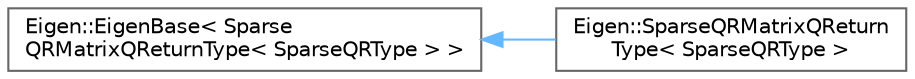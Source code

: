 digraph "类继承关系图"
{
 // LATEX_PDF_SIZE
  bgcolor="transparent";
  edge [fontname=Helvetica,fontsize=10,labelfontname=Helvetica,labelfontsize=10];
  node [fontname=Helvetica,fontsize=10,shape=box,height=0.2,width=0.4];
  rankdir="LR";
  Node0 [id="Node000000",label="Eigen::EigenBase\< Sparse\lQRMatrixQReturnType\< SparseQRType \> \>",height=0.2,width=0.4,color="grey40", fillcolor="white", style="filled",URL="$struct_eigen_1_1_eigen_base.html",tooltip=" "];
  Node0 -> Node1 [id="edge3888_Node000000_Node000001",dir="back",color="steelblue1",style="solid",tooltip=" "];
  Node1 [id="Node000001",label="Eigen::SparseQRMatrixQReturn\lType\< SparseQRType \>",height=0.2,width=0.4,color="grey40", fillcolor="white", style="filled",URL="$struct_eigen_1_1_sparse_q_r_matrix_q_return_type.html",tooltip=" "];
}
